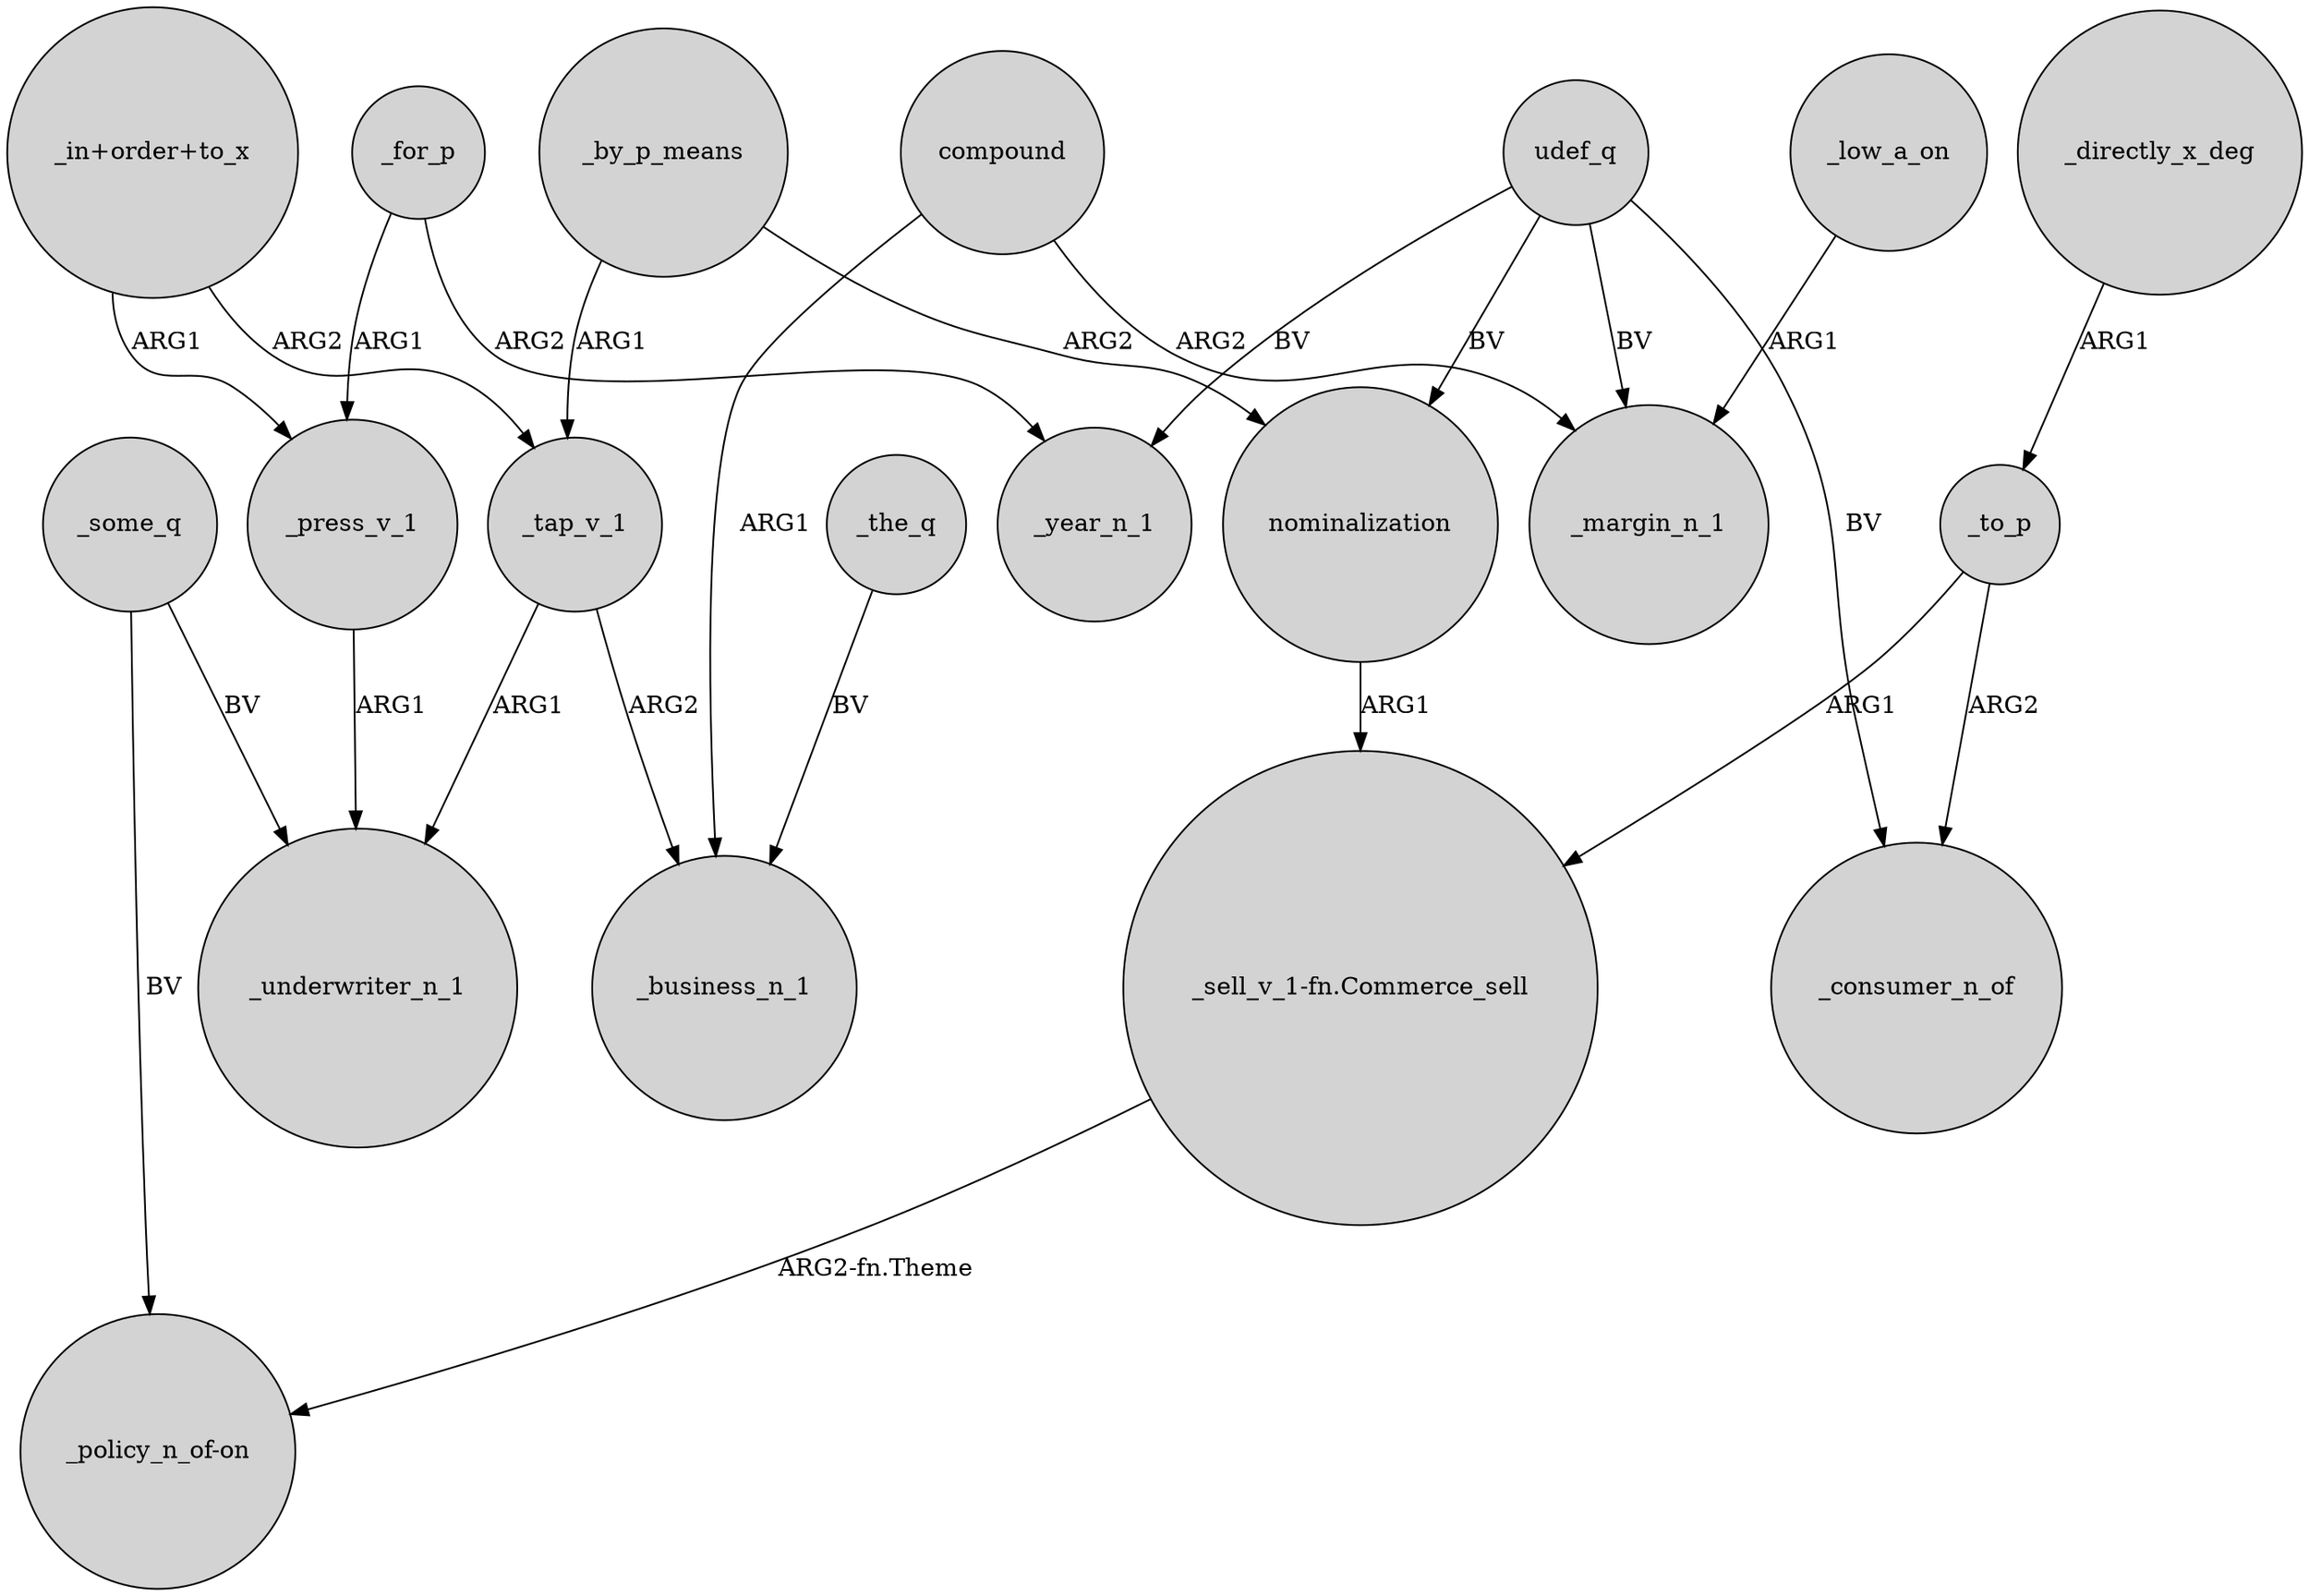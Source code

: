 digraph {
	node [shape=circle style=filled]
	_the_q -> _business_n_1 [label=BV]
	_some_q -> _underwriter_n_1 [label=BV]
	_by_p_means -> nominalization [label=ARG2]
	_for_p -> _year_n_1 [label=ARG2]
	_tap_v_1 -> _underwriter_n_1 [label=ARG1]
	_to_p -> "_sell_v_1-fn.Commerce_sell" [label=ARG1]
	udef_q -> _margin_n_1 [label=BV]
	"_in+order+to_x" -> _tap_v_1 [label=ARG2]
	_some_q -> "_policy_n_of-on" [label=BV]
	_directly_x_deg -> _to_p [label=ARG1]
	_tap_v_1 -> _business_n_1 [label=ARG2]
	_low_a_on -> _margin_n_1 [label=ARG1]
	nominalization -> "_sell_v_1-fn.Commerce_sell" [label=ARG1]
	compound -> _business_n_1 [label=ARG1]
	"_in+order+to_x" -> _press_v_1 [label=ARG1]
	_for_p -> _press_v_1 [label=ARG1]
	_by_p_means -> _tap_v_1 [label=ARG1]
	udef_q -> _consumer_n_of [label=BV]
	udef_q -> nominalization [label=BV]
	compound -> _margin_n_1 [label=ARG2]
	udef_q -> _year_n_1 [label=BV]
	_to_p -> _consumer_n_of [label=ARG2]
	"_sell_v_1-fn.Commerce_sell" -> "_policy_n_of-on" [label="ARG2-fn.Theme"]
	_press_v_1 -> _underwriter_n_1 [label=ARG1]
}
